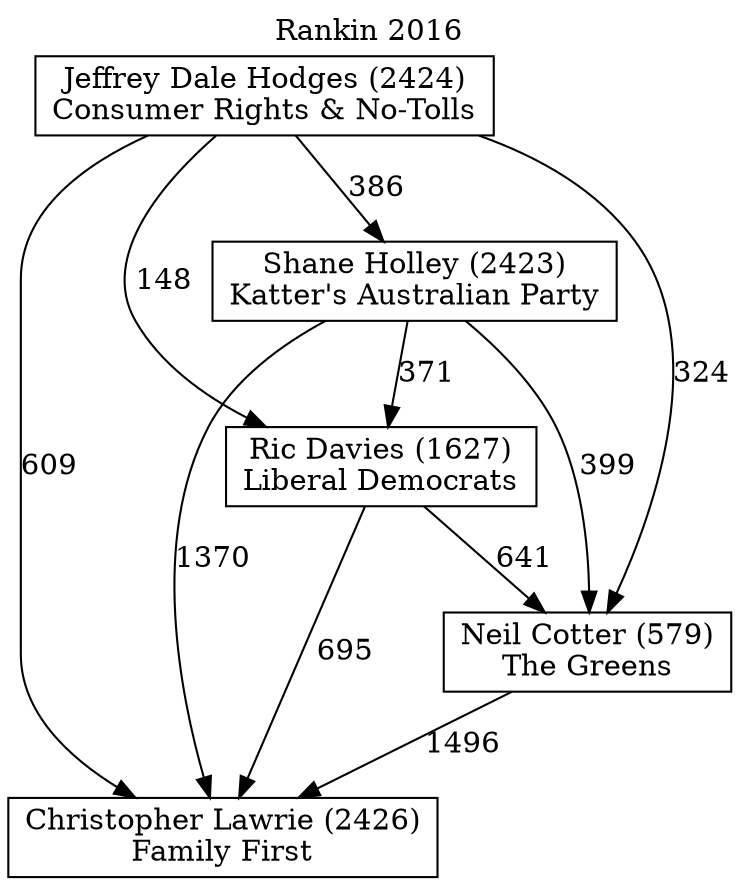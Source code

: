 // House preference flow
digraph "Christopher Lawrie (2426)_Rankin_2016" {
	graph [label="Rankin 2016" labelloc=t mclimit=10]
	node [shape=box]
	"Shane Holley (2423)" [label="Shane Holley (2423)
Katter's Australian Party"]
	"Christopher Lawrie (2426)" [label="Christopher Lawrie (2426)
Family First"]
	"Jeffrey Dale Hodges (2424)" [label="Jeffrey Dale Hodges (2424)
Consumer Rights & No-Tolls"]
	"Neil Cotter (579)" [label="Neil Cotter (579)
The Greens"]
	"Ric Davies (1627)" [label="Ric Davies (1627)
Liberal Democrats"]
	"Jeffrey Dale Hodges (2424)" -> "Neil Cotter (579)" [label=324]
	"Jeffrey Dale Hodges (2424)" -> "Christopher Lawrie (2426)" [label=609]
	"Shane Holley (2423)" -> "Christopher Lawrie (2426)" [label=1370]
	"Shane Holley (2423)" -> "Neil Cotter (579)" [label=399]
	"Jeffrey Dale Hodges (2424)" -> "Ric Davies (1627)" [label=148]
	"Shane Holley (2423)" -> "Ric Davies (1627)" [label=371]
	"Ric Davies (1627)" -> "Christopher Lawrie (2426)" [label=695]
	"Jeffrey Dale Hodges (2424)" -> "Shane Holley (2423)" [label=386]
	"Ric Davies (1627)" -> "Neil Cotter (579)" [label=641]
	"Neil Cotter (579)" -> "Christopher Lawrie (2426)" [label=1496]
}
